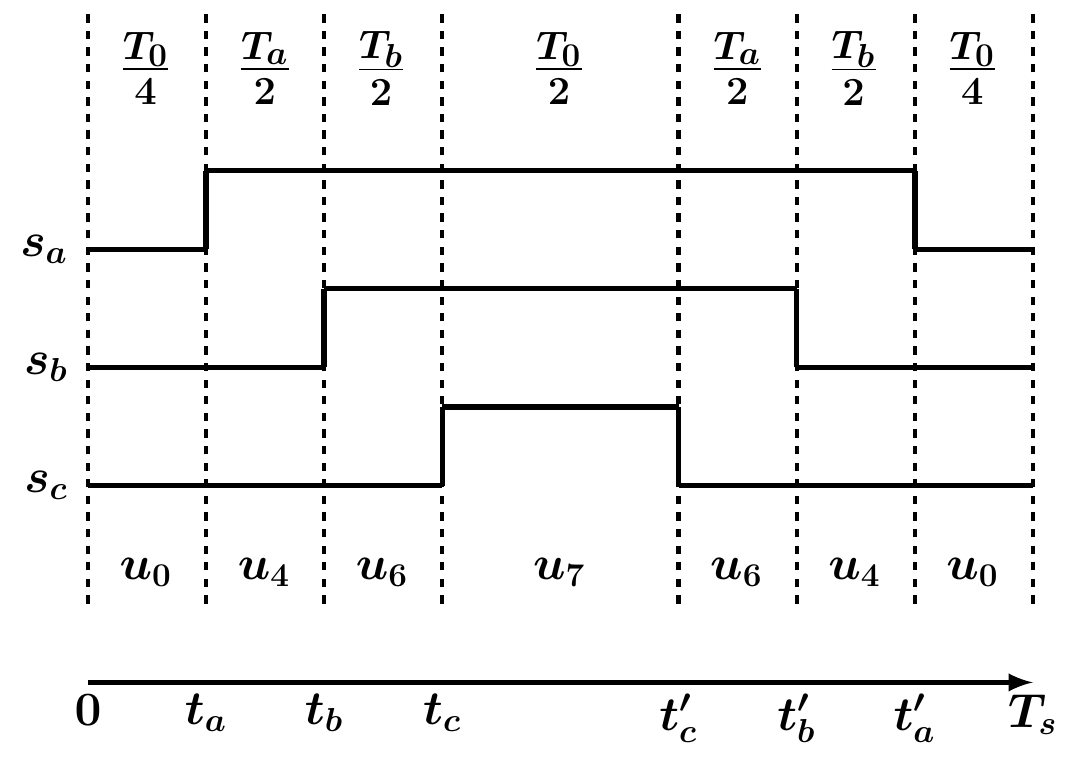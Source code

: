 
\documentclass[tikz,border=4pt]{standalone}
\usepackage{tikz}
\usepackage{bm}
\usepackage{ifthen}
\usepackage{arrayjobx}	% Please install 'arrayjobx' by 'MikTeX Package Manager'
\usepackage{arraysort}	% Please install 'arraysort' by 'MikTeX Package Manager'
\usetikzlibrary{math}
\usetikzlibrary{arrows,automata}

\begin{document}

\begin{tikzpicture} [line width=2pt]

\newcommand {\wid} 	{1.5};
\newcommand {\hei} 	{1};
\newcommand {\row} 	{0};
\newcommand {\hhh} 	{4.5};
\newcommand {\hh} 	{3};
\newcommand {\h} 	{1.5};
\newcounter {ly};

\newarray\pwma;
\newarray\pwmb;
\newarray\pwmc;
\newarray\pwm
\newarray\svvec
\newarray\svtime
\readarray{svtime}{\frac{T_0}{4} & \frac{T_a}{2} & \frac{T_b}{2} & \frac{T_0}{2}
				 & \frac{T_a}{2} & \frac{T_b}{2} & \frac{T_0}{4} }

%%%%%%%%%%%%%%%%%%%%%%%%%%%%%%%%%%%%%%%%%%%%%%%%%%%%%%%%%%%%%%%%%%%%%%%%%%%%%%%%
% sec I
\coordinate (O1) at (0,0);
% pwm start
\readarray{pwma}{0 & 1 & 1 & 1 & 1 & 1 & 0}
\readarray{pwmb}{0 & 0 & 1 & 1 & 1 & 0 & 0}
\readarray{pwmc}{0 & 0 & 0 & 1 & 0 & 0 & 0}
\readarray{pwm}{\checkpwma(\y) & \checkpwmb(\y)  & \checkpwmc(\y) }

\foreach \index/\r in {1/\hhh, 2/\hh, 3/\h}{
	\renewcommand {\row} {\r};
	\checkpwm(\index);
	\foreach \y/\x in {1/0, 2/1, 3/2,   4/3,   5/5, 6/6, 7/7}{
	 	\cachedata;
		\ifthenelse{\x=3}
			{\draw (O1)++(0,\row)++(\x*\wid, \cachedata*\hei)--+(\wid*2, 0);}
			{\draw (O1)++(0,\row)++(\x*\wid, \cachedata*\hei)--+(\wid, 0);}
		\ifthenelse{\NOT \value{ly}=\cachedata \AND \NOT \x=0}
			{\draw (O1)++(0,\row)++(\x*\wid, 0) -- +(0, \hei);}{}
		\setcounter {ly} {\cachedata};
	}
}
%pwm end

% dashed and text
\readarray{svvec}{u_0 & u_4 & u_6 & u_7 & u_6 & u_4 & u_0}

\foreach \x/\index in {0/1, 1/2, 2/3,   3/4,   5/5, 6/6, 7/7, 8/8}{
    \draw [line width=1.5pt][dashed] (O1)+(\x*\wid,0) -- +(\x*\wid, 7.5);
    \ifthenelse{\NOT \x = 8 \AND \NOT \x = 3}{
    	\checksvvec(\index);
    	\draw (O1)++(\x*\wid+\wid/2-0.5,0.4) node [right] {\LARGE \bm{$\cachedata$}};
    	\checksvtime(\index);
    	\draw (O1)++(\x*\wid+\wid/2-0.5,6.8) node [right] {\huge \bm{$\cachedata$} };
    }{}
    \ifthenelse{\x = 3}{
    	\checksvvec(\index);
    	\draw (O1)++(\x*\wid+\wid-0.5,0.4) node [right] {\LARGE \bm{$\cachedata$}};
    	\checksvtime(\index);
    	\draw (O1)++(\x*\wid+\wid-0.5,6.8) node [right] {\huge \bm{$\cachedata$}};
    }{}
}

% sa sb sc
\foreach \y/\text in {\h/s_c, \hh/s_b, \hhh/s_a}{
	\draw (O1)+(-0.1,\y) node [left] {\LARGE \bm{$\text$}};
}

% time
\draw [-latex](O1)++(0,-1)--+(\wid*8,0);
\draw (O1)++(0,-1) node [below] {\LARGE \bm{$0$}};
\draw (O1)++(\wid*8,-1) node [below] {\LARGE \bm{$T_s$}};
\draw (O1)++(\wid*1, -1) node [below] {\LARGE \bm{$t_a$}};
\draw (O1)++(\wid*2, -1) node [below] {\LARGE \bm{$t_b$}};
\draw (O1)++(\wid*3, -1) node [below] {\LARGE \bm{$t_c$}};
\draw (O1)++(\wid*5, -1) node [below] {\LARGE \bm{$t_c'$}};
\draw (O1)++(\wid*6, -1) node [below] {\LARGE \bm{$t_b'$}};
\draw (O1)++(\wid*7, -1) node [below] {\LARGE \bm{$t_a'$}};

%%%%%%%%%%%%%%%%%%%%%%%%%%%%%%%%%%%%%%%%%%%%%%%%%%%%%%%%%%%%%%%%%%%%%%%%%%%%%%%%


\end{tikzpicture}

\end{document}

